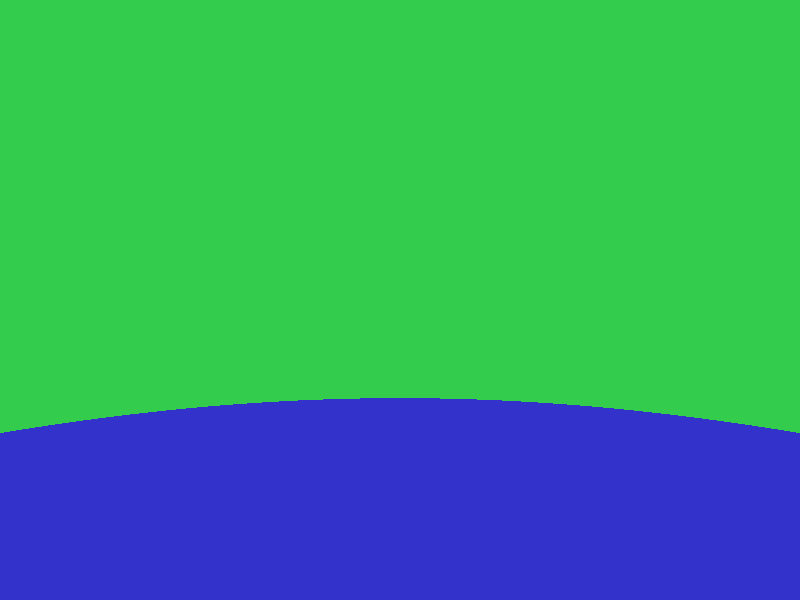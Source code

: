 
camera {
  location  <0, 0, 10>
  up        <0,  1,  0>
  right     <1.3333, 0,  0>
  look_at   <0, 0, -200>
}

light_source {<0, 0, -12> color rgb <1.5, 1.5, 1.5>}

sphere { <0,0,0>, 15
   pigment {color rgb <0.2, 0.8, 0.3>}
   finish {ambient 0.2 diffuse 0.6}
}

plane {<0, 1, 0>, -4
      pigment {color rgb <0.2, 0.2, 0.8>}
      finish {ambient 0.4 diffuse 0.8}
}

